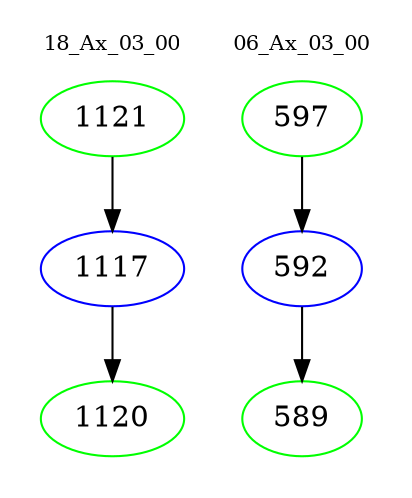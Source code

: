 digraph{
subgraph cluster_0 {
color = white
label = "18_Ax_03_00";
fontsize=10;
T0_1121 [label="1121", color="green"]
T0_1121 -> T0_1117 [color="black"]
T0_1117 [label="1117", color="blue"]
T0_1117 -> T0_1120 [color="black"]
T0_1120 [label="1120", color="green"]
}
subgraph cluster_1 {
color = white
label = "06_Ax_03_00";
fontsize=10;
T1_597 [label="597", color="green"]
T1_597 -> T1_592 [color="black"]
T1_592 [label="592", color="blue"]
T1_592 -> T1_589 [color="black"]
T1_589 [label="589", color="green"]
}
}

